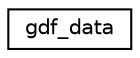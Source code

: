digraph "Graphical Class Hierarchy"
{
  edge [fontname="Helvetica",fontsize="10",labelfontname="Helvetica",labelfontsize="10"];
  node [fontname="Helvetica",fontsize="10",shape=record];
  rankdir="LR";
  Node0 [label="gdf_data",height=0.2,width=0.4,color="black", fillcolor="white", style="filled",URL="$uniongdf__data.html",tooltip="Union used to store single value for scalar type. "];
}
